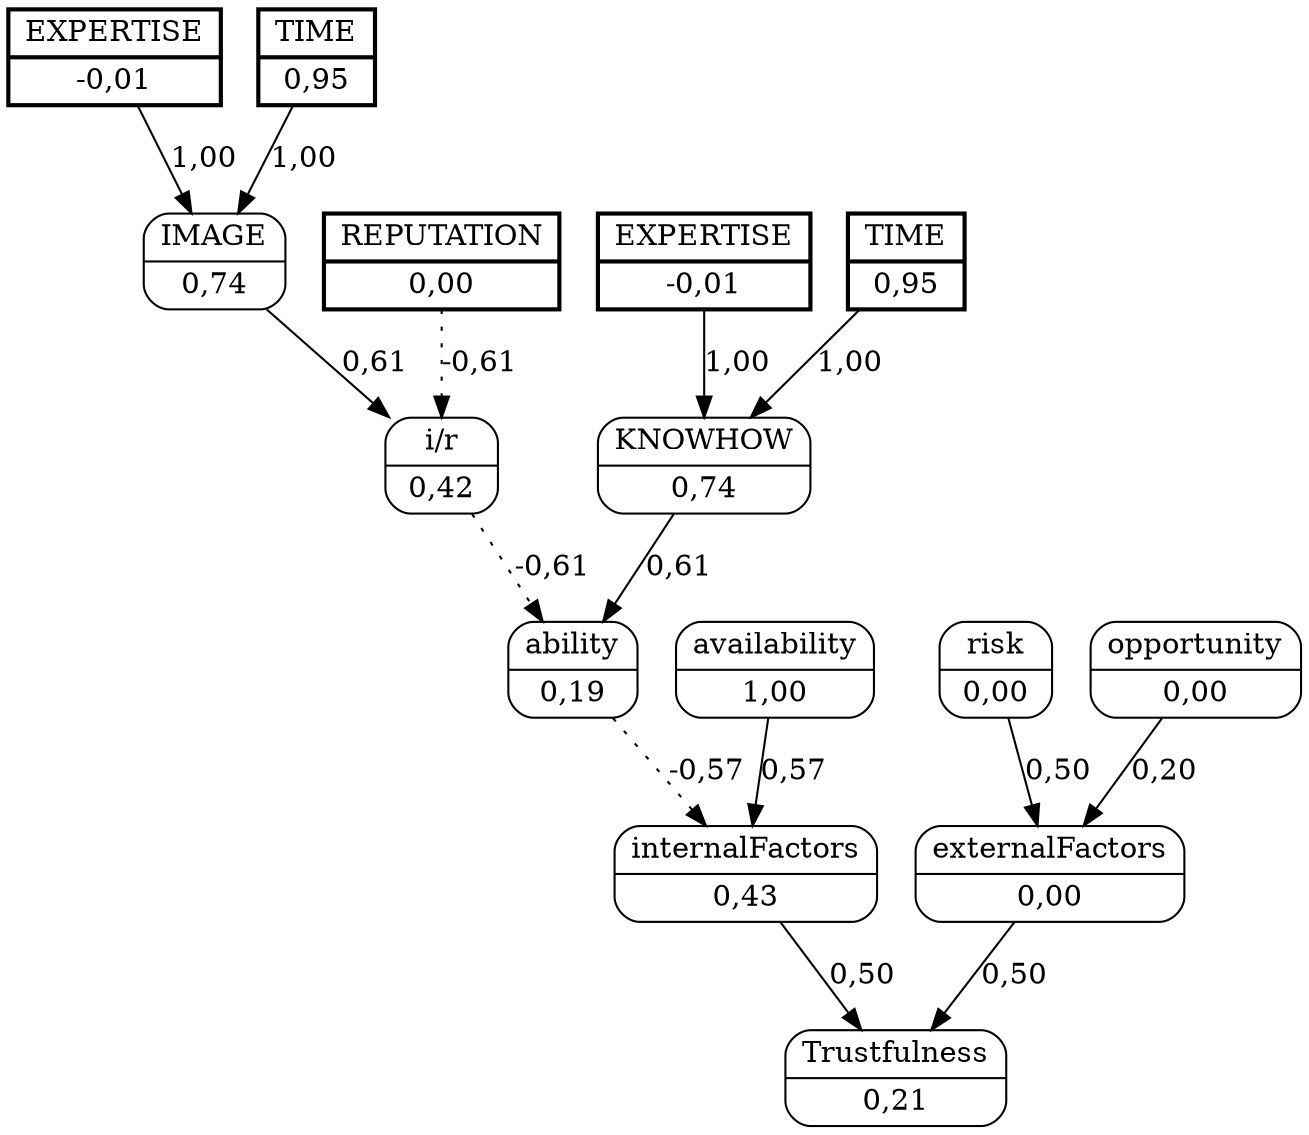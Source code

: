 digraph FCM_net{
	node [shape=record, style=rounded]
	11 [label="{EXPERTISE | -0,01}", style=bold, penwidth=2, peripheries=2];
	12 [label="{TIME | 0,95}", style=bold, penwidth=2, peripheries=2];
	1 [label="{REPUTATION | 0,00}", style=bold, penwidth=2, peripheries=2];
	13 [label="{EXPERTISE | -0,01}", style=bold, penwidth=2, peripheries=2];
	14 [label="{TIME | 0,95}", style=bold, penwidth=2, peripheries=2];
	0 [label="{IMAGE | 0,74}"];
	1 [label="{REPUTATION | 0,00}"];
	2 [label="{KNOWHOW | 0,74}"];
	3 [label="{i/r | 0,42}"];
	4 [label="{ability | 0,19}"];
	5 [label="{availability | 1,00}"];
	6 [label="{internalFactors | 0,43}"];
	7 [label="{risk | 0,00}"];
	8 [label="{opportunity | 0,00}"];
	9 [label="{externalFactors | 0,00}"];
	10 [label="{Trustfulness | 0,21}"];
	11 [label="{EXPERTISE | -0,01}"];
	0 -> 3 [label = "0,61"];
	1 -> 3 [label = "-0,61", style=dotted];
	3 -> 4 [label = "-0,61", style=dotted];
	2 -> 4 [label = "0,61"];
	4 -> 6 [label = "-0,57", style=dotted];
	5 -> 6 [label = "0,57"];
	6 -> 10 [label = "0,50"];
	7 -> 9 [label = "0,50"];
	8 -> 9 [label = "0,20"];
	9 -> 10 [label = "0,50"];
	11 -> 0 [label = "1,00"];
	12 -> 0 [label = "1,00"];
	13 -> 2 [label = "1,00"];
	14 -> 2 [label = "1,00"];
}